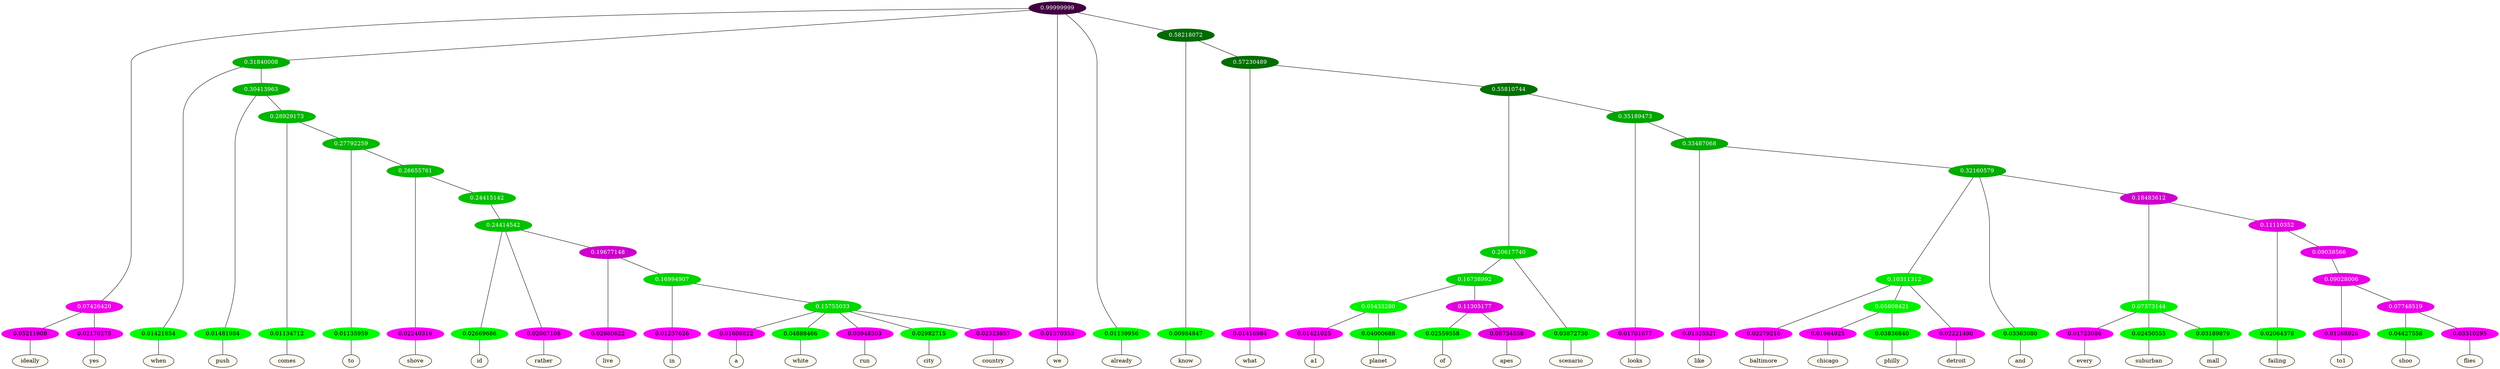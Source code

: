 graph {
	node [format=png height=0.15 nodesep=0.001 ordering=out overlap=prism overlap_scaling=0.01 ranksep=0.001 ratio=0.2 style=filled width=0.15]
	{
		rank=same
		a_w_6 [label=ideally color=black fillcolor=floralwhite style="filled,solid"]
		a_w_7 [label=yes color=black fillcolor=floralwhite style="filled,solid"]
		a_w_8 [label=when color=black fillcolor=floralwhite style="filled,solid"]
		a_w_12 [label=push color=black fillcolor=floralwhite style="filled,solid"]
		a_w_16 [label=comes color=black fillcolor=floralwhite style="filled,solid"]
		a_w_20 [label=to color=black fillcolor=floralwhite style="filled,solid"]
		a_w_26 [label=shove color=black fillcolor=floralwhite style="filled,solid"]
		a_w_40 [label=id color=black fillcolor=floralwhite style="filled,solid"]
		a_w_41 [label=rather color=black fillcolor=floralwhite style="filled,solid"]
		a_w_48 [label=live color=black fillcolor=floralwhite style="filled,solid"]
		a_w_57 [label=in color=black fillcolor=floralwhite style="filled,solid"]
		a_w_60 [label=a color=black fillcolor=floralwhite style="filled,solid"]
		a_w_61 [label=white color=black fillcolor=floralwhite style="filled,solid"]
		a_w_62 [label=run color=black fillcolor=floralwhite style="filled,solid"]
		a_w_63 [label=city color=black fillcolor=floralwhite style="filled,solid"]
		a_w_64 [label=country color=black fillcolor=floralwhite style="filled,solid"]
		a_w_3 [label=we color=black fillcolor=floralwhite style="filled,solid"]
		a_w_4 [label=already color=black fillcolor=floralwhite style="filled,solid"]
		a_w_10 [label=know color=black fillcolor=floralwhite style="filled,solid"]
		a_w_14 [label=what color=black fillcolor=floralwhite style="filled,solid"]
		a_w_33 [label=a1 color=black fillcolor=floralwhite style="filled,solid"]
		a_w_34 [label=planet color=black fillcolor=floralwhite style="filled,solid"]
		a_w_35 [label=of color=black fillcolor=floralwhite style="filled,solid"]
		a_w_36 [label=apes color=black fillcolor=floralwhite style="filled,solid"]
		a_w_23 [label=scenario color=black fillcolor=floralwhite style="filled,solid"]
		a_w_24 [label=looks color=black fillcolor=floralwhite style="filled,solid"]
		a_w_30 [label=like color=black fillcolor=floralwhite style="filled,solid"]
		a_w_43 [label=baltimore color=black fillcolor=floralwhite style="filled,solid"]
		a_w_50 [label=chicago color=black fillcolor=floralwhite style="filled,solid"]
		a_w_51 [label=philly color=black fillcolor=floralwhite style="filled,solid"]
		a_w_45 [label=detroit color=black fillcolor=floralwhite style="filled,solid"]
		a_w_38 [label=and color=black fillcolor=floralwhite style="filled,solid"]
		a_w_52 [label=every color=black fillcolor=floralwhite style="filled,solid"]
		a_w_53 [label=suburban color=black fillcolor=floralwhite style="filled,solid"]
		a_w_54 [label=mall color=black fillcolor=floralwhite style="filled,solid"]
		a_w_55 [label=failing color=black fillcolor=floralwhite style="filled,solid"]
		a_w_65 [label=to1 color=black fillcolor=floralwhite style="filled,solid"]
		a_w_67 [label=shoo color=black fillcolor=floralwhite style="filled,solid"]
		a_w_68 [label=flies color=black fillcolor=floralwhite style="filled,solid"]
	}
	a_n_6 -- a_w_6
	a_n_7 -- a_w_7
	a_n_8 -- a_w_8
	a_n_12 -- a_w_12
	a_n_16 -- a_w_16
	a_n_20 -- a_w_20
	a_n_26 -- a_w_26
	a_n_40 -- a_w_40
	a_n_41 -- a_w_41
	a_n_48 -- a_w_48
	a_n_57 -- a_w_57
	a_n_60 -- a_w_60
	a_n_61 -- a_w_61
	a_n_62 -- a_w_62
	a_n_63 -- a_w_63
	a_n_64 -- a_w_64
	a_n_3 -- a_w_3
	a_n_4 -- a_w_4
	a_n_10 -- a_w_10
	a_n_14 -- a_w_14
	a_n_33 -- a_w_33
	a_n_34 -- a_w_34
	a_n_35 -- a_w_35
	a_n_36 -- a_w_36
	a_n_23 -- a_w_23
	a_n_24 -- a_w_24
	a_n_30 -- a_w_30
	a_n_43 -- a_w_43
	a_n_50 -- a_w_50
	a_n_51 -- a_w_51
	a_n_45 -- a_w_45
	a_n_38 -- a_w_38
	a_n_52 -- a_w_52
	a_n_53 -- a_w_53
	a_n_54 -- a_w_54
	a_n_55 -- a_w_55
	a_n_65 -- a_w_65
	a_n_67 -- a_w_67
	a_n_68 -- a_w_68
	{
		rank=same
		a_n_6 [label=0.05211908 color="0.835 1.000 0.948" fontcolor=black]
		a_n_7 [label=0.02170275 color="0.835 1.000 0.978" fontcolor=black]
		a_n_8 [label=0.01421854 color="0.334 1.000 0.986" fontcolor=black]
		a_n_12 [label=0.01481984 color="0.334 1.000 0.985" fontcolor=black]
		a_n_16 [label=0.01134712 color="0.334 1.000 0.989" fontcolor=black]
		a_n_20 [label=0.01135959 color="0.334 1.000 0.989" fontcolor=black]
		a_n_26 [label=0.02240316 color="0.835 1.000 0.978" fontcolor=black]
		a_n_40 [label=0.02669686 color="0.334 1.000 0.973" fontcolor=black]
		a_n_41 [label=0.02067108 color="0.835 1.000 0.979" fontcolor=black]
		a_n_48 [label=0.02680622 color="0.835 1.000 0.973" fontcolor=black]
		a_n_57 [label=0.01237626 color="0.835 1.000 0.988" fontcolor=black]
		a_n_60 [label=0.01608822 color="0.835 1.000 0.984" fontcolor=black]
		a_n_61 [label=0.04888466 color="0.334 1.000 0.951" fontcolor=black]
		a_n_62 [label=0.03948303 color="0.835 1.000 0.961" fontcolor=black]
		a_n_63 [label=0.02982715 color="0.334 1.000 0.970" fontcolor=black]
		a_n_64 [label=0.02323857 color="0.835 1.000 0.977" fontcolor=black]
		a_n_3 [label=0.01370353 color="0.835 1.000 0.986" fontcolor=black]
		a_n_4 [label=0.01139956 color="0.334 1.000 0.989" fontcolor=black]
		a_n_10 [label=0.00984847 color="0.334 1.000 0.990" fontcolor=black]
		a_n_14 [label=0.01416984 color="0.835 1.000 0.986" fontcolor=black]
		a_n_33 [label=0.01421025 color="0.835 1.000 0.986" fontcolor=black]
		a_n_34 [label=0.04000688 color="0.334 1.000 0.960" fontcolor=black]
		a_n_35 [label=0.02559558 color="0.334 1.000 0.974" fontcolor=black]
		a_n_36 [label=0.08734558 color="0.835 1.000 0.913" fontcolor=black]
		a_n_23 [label=0.03872730 color="0.334 1.000 0.961" fontcolor=black]
		a_n_24 [label=0.01701677 color="0.835 1.000 0.983" fontcolor=black]
		a_n_30 [label=0.01325521 color="0.835 1.000 0.987" fontcolor=black]
		a_n_43 [label=0.02279216 color="0.835 1.000 0.977" fontcolor=black]
		a_n_50 [label=0.01964925 color="0.835 1.000 0.980" fontcolor=black]
		a_n_51 [label=0.03836840 color="0.334 1.000 0.962" fontcolor=black]
		a_n_45 [label=0.02221490 color="0.835 1.000 0.978" fontcolor=black]
		a_n_38 [label=0.03363080 color="0.334 1.000 0.966" fontcolor=black]
		a_n_52 [label=0.01723086 color="0.835 1.000 0.983" fontcolor=black]
		a_n_53 [label=0.02450555 color="0.334 1.000 0.975" fontcolor=black]
		a_n_54 [label=0.03189879 color="0.334 1.000 0.968" fontcolor=black]
		a_n_55 [label=0.02064378 color="0.334 1.000 0.979" fontcolor=black]
		a_n_65 [label=0.01268926 color="0.835 1.000 0.987" fontcolor=black]
		a_n_67 [label=0.04427558 color="0.334 1.000 0.956" fontcolor=black]
		a_n_68 [label=0.03310295 color="0.835 1.000 0.967" fontcolor=black]
	}
	a_n_0 [label=0.99999999 color="0.835 1.000 0.250" fontcolor=grey99]
	a_n_1 [label=0.07426420 color="0.835 1.000 0.926" fontcolor=grey99]
	a_n_0 -- a_n_1
	a_n_2 [label=0.31840008 color="0.334 1.000 0.682" fontcolor=grey99]
	a_n_0 -- a_n_2
	a_n_0 -- a_n_3
	a_n_0 -- a_n_4
	a_n_5 [label=0.58218072 color="0.334 1.000 0.418" fontcolor=grey99]
	a_n_0 -- a_n_5
	a_n_1 -- a_n_6
	a_n_1 -- a_n_7
	a_n_2 -- a_n_8
	a_n_9 [label=0.30413963 color="0.334 1.000 0.696" fontcolor=grey99]
	a_n_2 -- a_n_9
	a_n_5 -- a_n_10
	a_n_11 [label=0.57230489 color="0.334 1.000 0.428" fontcolor=grey99]
	a_n_5 -- a_n_11
	a_n_9 -- a_n_12
	a_n_13 [label=0.28929173 color="0.334 1.000 0.711" fontcolor=grey99]
	a_n_9 -- a_n_13
	a_n_11 -- a_n_14
	a_n_15 [label=0.55810744 color="0.334 1.000 0.442" fontcolor=grey99]
	a_n_11 -- a_n_15
	a_n_13 -- a_n_16
	a_n_17 [label=0.27792259 color="0.334 1.000 0.722" fontcolor=grey99]
	a_n_13 -- a_n_17
	a_n_18 [label=0.20617740 color="0.334 1.000 0.794" fontcolor=grey99]
	a_n_15 -- a_n_18
	a_n_19 [label=0.35189473 color="0.334 1.000 0.648" fontcolor=grey99]
	a_n_15 -- a_n_19
	a_n_17 -- a_n_20
	a_n_21 [label=0.26655761 color="0.334 1.000 0.733" fontcolor=grey99]
	a_n_17 -- a_n_21
	a_n_22 [label=0.16738992 color="0.334 1.000 0.833" fontcolor=grey99]
	a_n_18 -- a_n_22
	a_n_18 -- a_n_23
	a_n_19 -- a_n_24
	a_n_25 [label=0.33487068 color="0.334 1.000 0.665" fontcolor=grey99]
	a_n_19 -- a_n_25
	a_n_21 -- a_n_26
	a_n_27 [label=0.24415142 color="0.334 1.000 0.756" fontcolor=grey99]
	a_n_21 -- a_n_27
	a_n_28 [label=0.05433280 color="0.334 1.000 0.946" fontcolor=grey99]
	a_n_22 -- a_n_28
	a_n_29 [label=0.11305177 color="0.835 1.000 0.887" fontcolor=grey99]
	a_n_22 -- a_n_29
	a_n_25 -- a_n_30
	a_n_31 [label=0.32160579 color="0.334 1.000 0.678" fontcolor=grey99]
	a_n_25 -- a_n_31
	a_n_32 [label=0.24414542 color="0.334 1.000 0.756" fontcolor=grey99]
	a_n_27 -- a_n_32
	a_n_28 -- a_n_33
	a_n_28 -- a_n_34
	a_n_29 -- a_n_35
	a_n_29 -- a_n_36
	a_n_37 [label=0.10311312 color="0.334 1.000 0.897" fontcolor=grey99]
	a_n_31 -- a_n_37
	a_n_31 -- a_n_38
	a_n_39 [label=0.18483612 color="0.835 1.000 0.815" fontcolor=grey99]
	a_n_31 -- a_n_39
	a_n_32 -- a_n_40
	a_n_32 -- a_n_41
	a_n_42 [label=0.19677148 color="0.835 1.000 0.803" fontcolor=grey99]
	a_n_32 -- a_n_42
	a_n_37 -- a_n_43
	a_n_44 [label=0.05808421 color="0.334 1.000 0.942" fontcolor=grey99]
	a_n_37 -- a_n_44
	a_n_37 -- a_n_45
	a_n_46 [label=0.07373144 color="0.334 1.000 0.926" fontcolor=grey99]
	a_n_39 -- a_n_46
	a_n_47 [label=0.11110352 color="0.835 1.000 0.889" fontcolor=grey99]
	a_n_39 -- a_n_47
	a_n_42 -- a_n_48
	a_n_49 [label=0.16994907 color="0.334 1.000 0.830" fontcolor=grey99]
	a_n_42 -- a_n_49
	a_n_44 -- a_n_50
	a_n_44 -- a_n_51
	a_n_46 -- a_n_52
	a_n_46 -- a_n_53
	a_n_46 -- a_n_54
	a_n_47 -- a_n_55
	a_n_56 [label=0.09038566 color="0.835 1.000 0.910" fontcolor=grey99]
	a_n_47 -- a_n_56
	a_n_49 -- a_n_57
	a_n_58 [label=0.15755033 color="0.334 1.000 0.842" fontcolor=grey99]
	a_n_49 -- a_n_58
	a_n_59 [label=0.09028006 color="0.835 1.000 0.910" fontcolor=grey99]
	a_n_56 -- a_n_59
	a_n_58 -- a_n_60
	a_n_58 -- a_n_61
	a_n_58 -- a_n_62
	a_n_58 -- a_n_63
	a_n_58 -- a_n_64
	a_n_59 -- a_n_65
	a_n_66 [label=0.07748519 color="0.835 1.000 0.923" fontcolor=grey99]
	a_n_59 -- a_n_66
	a_n_66 -- a_n_67
	a_n_66 -- a_n_68
}
